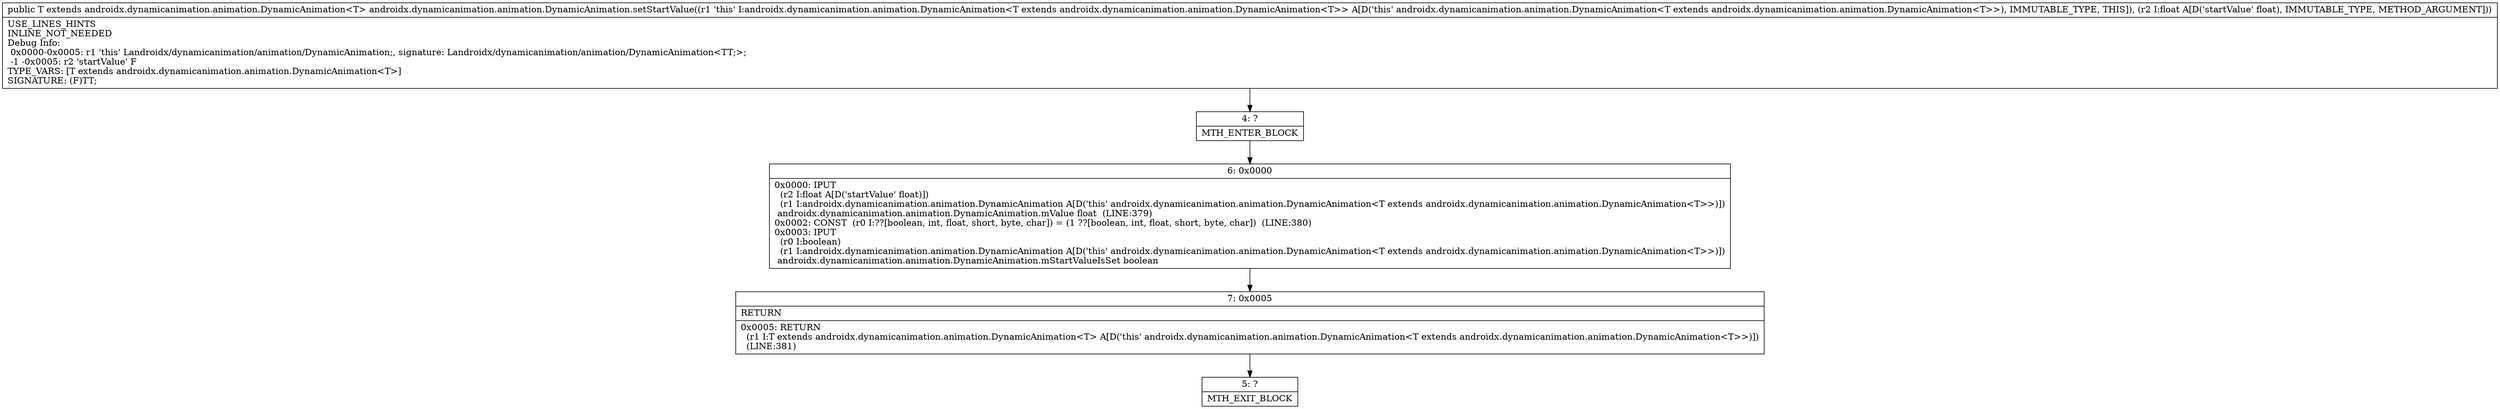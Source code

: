 digraph "CFG forandroidx.dynamicanimation.animation.DynamicAnimation.setStartValue(F)Landroidx\/dynamicanimation\/animation\/DynamicAnimation;" {
Node_4 [shape=record,label="{4\:\ ?|MTH_ENTER_BLOCK\l}"];
Node_6 [shape=record,label="{6\:\ 0x0000|0x0000: IPUT  \l  (r2 I:float A[D('startValue' float)])\l  (r1 I:androidx.dynamicanimation.animation.DynamicAnimation A[D('this' androidx.dynamicanimation.animation.DynamicAnimation\<T extends androidx.dynamicanimation.animation.DynamicAnimation\<T\>\>)])\l androidx.dynamicanimation.animation.DynamicAnimation.mValue float  (LINE:379)\l0x0002: CONST  (r0 I:??[boolean, int, float, short, byte, char]) = (1 ??[boolean, int, float, short, byte, char])  (LINE:380)\l0x0003: IPUT  \l  (r0 I:boolean)\l  (r1 I:androidx.dynamicanimation.animation.DynamicAnimation A[D('this' androidx.dynamicanimation.animation.DynamicAnimation\<T extends androidx.dynamicanimation.animation.DynamicAnimation\<T\>\>)])\l androidx.dynamicanimation.animation.DynamicAnimation.mStartValueIsSet boolean \l}"];
Node_7 [shape=record,label="{7\:\ 0x0005|RETURN\l|0x0005: RETURN  \l  (r1 I:T extends androidx.dynamicanimation.animation.DynamicAnimation\<T\> A[D('this' androidx.dynamicanimation.animation.DynamicAnimation\<T extends androidx.dynamicanimation.animation.DynamicAnimation\<T\>\>)])\l  (LINE:381)\l}"];
Node_5 [shape=record,label="{5\:\ ?|MTH_EXIT_BLOCK\l}"];
MethodNode[shape=record,label="{public T extends androidx.dynamicanimation.animation.DynamicAnimation\<T\> androidx.dynamicanimation.animation.DynamicAnimation.setStartValue((r1 'this' I:androidx.dynamicanimation.animation.DynamicAnimation\<T extends androidx.dynamicanimation.animation.DynamicAnimation\<T\>\> A[D('this' androidx.dynamicanimation.animation.DynamicAnimation\<T extends androidx.dynamicanimation.animation.DynamicAnimation\<T\>\>), IMMUTABLE_TYPE, THIS]), (r2 I:float A[D('startValue' float), IMMUTABLE_TYPE, METHOD_ARGUMENT]))  | USE_LINES_HINTS\lINLINE_NOT_NEEDED\lDebug Info:\l  0x0000\-0x0005: r1 'this' Landroidx\/dynamicanimation\/animation\/DynamicAnimation;, signature: Landroidx\/dynamicanimation\/animation\/DynamicAnimation\<TT;\>;\l  \-1 \-0x0005: r2 'startValue' F\lTYPE_VARS: [T extends androidx.dynamicanimation.animation.DynamicAnimation\<T\>]\lSIGNATURE: (F)TT;\l}"];
MethodNode -> Node_4;Node_4 -> Node_6;
Node_6 -> Node_7;
Node_7 -> Node_5;
}

